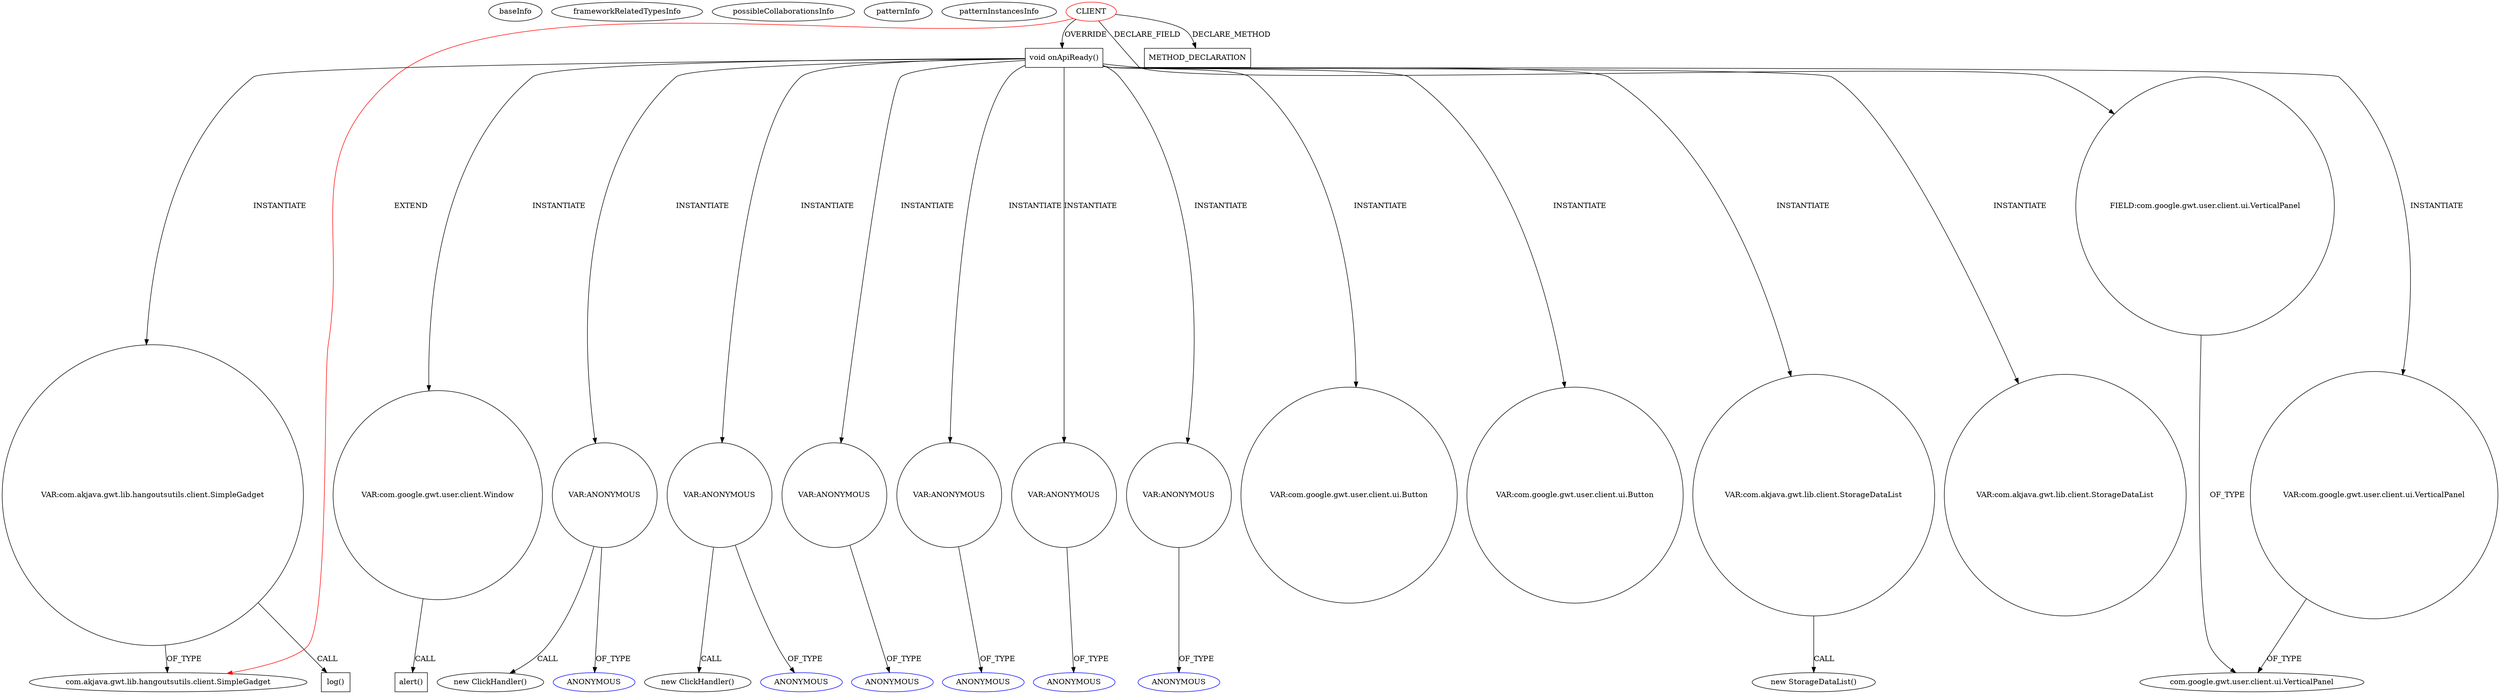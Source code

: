 digraph {
baseInfo[graphId=880,category="pattern",isAnonymous=false,possibleRelation=false]
frameworkRelatedTypesInfo[0="com.akjava.gwt.lib.hangoutsutils.client.SimpleGadget"]
possibleCollaborationsInfo[]
patternInfo[frequency=2.0,patternRootClient=0]
patternInstancesInfo[0="akjava-GWT-Hangouts~/akjava-GWT-Hangouts/GWT-Hangouts-master/apps/sound-player/src/com/akjava/gwt/hangout/soundplayer/client/HangoutSoundPlayer.java~HangoutSoundPlayer~561",1="akjava-GWT-Hangouts~/akjava-GWT-Hangouts/GWT-Hangouts-master/apps/easyoverlay/src/com/akjava/gwt/hangout/easyoverlay/client/EasyOverlay.java~EasyOverlay~492"]
1[label="com.akjava.gwt.lib.hangoutsutils.client.SimpleGadget",vertexType="FRAMEWORK_CLASS_TYPE",isFrameworkType=false]
45[label="VAR:com.akjava.gwt.lib.hangoutsutils.client.SimpleGadget",vertexType="VARIABLE_EXPRESION",isFrameworkType=false,shape=circle]
0[label="CLIENT",vertexType="ROOT_CLIENT_CLASS_DECLARATION",isFrameworkType=false,color=red]
4[label="FIELD:com.google.gwt.user.client.ui.VerticalPanel",vertexType="FIELD_DECLARATION",isFrameworkType=false,shape=circle]
46[label="log()",vertexType="INSIDE_CALL",isFrameworkType=false,shape=box]
328[label="METHOD_DECLARATION",vertexType="CLIENT_METHOD_DECLARATION",isFrameworkType=false,shape=box]
10[label="void onApiReady()",vertexType="OVERRIDING_METHOD_DECLARATION",isFrameworkType=false,shape=box]
3[label="com.google.gwt.user.client.ui.VerticalPanel",vertexType="FRAMEWORK_CLASS_TYPE",isFrameworkType=false]
206[label="VAR:com.google.gwt.user.client.Window",vertexType="VARIABLE_EXPRESION",isFrameworkType=false,shape=circle]
201[label="VAR:ANONYMOUS",vertexType="VARIABLE_EXPRESION",isFrameworkType=false,shape=circle]
200[label="new ClickHandler()",vertexType="CONSTRUCTOR_CALL",isFrameworkType=false]
246[label="VAR:ANONYMOUS",vertexType="VARIABLE_EXPRESION",isFrameworkType=false,shape=circle]
245[label="new ClickHandler()",vertexType="CONSTRUCTOR_CALL",isFrameworkType=false]
121[label="VAR:ANONYMOUS",vertexType="VARIABLE_EXPRESION",isFrameworkType=false,shape=circle]
105[label="VAR:ANONYMOUS",vertexType="VARIABLE_EXPRESION",isFrameworkType=false,shape=circle]
316[label="VAR:ANONYMOUS",vertexType="VARIABLE_EXPRESION",isFrameworkType=false,shape=circle]
38[label="VAR:ANONYMOUS",vertexType="VARIABLE_EXPRESION",isFrameworkType=false,shape=circle]
194[label="VAR:com.google.gwt.user.client.ui.Button",vertexType="VARIABLE_EXPRESION",isFrameworkType=false,shape=circle]
239[label="VAR:com.google.gwt.user.client.ui.Button",vertexType="VARIABLE_EXPRESION",isFrameworkType=false,shape=circle]
227[label="alert()",vertexType="INSIDE_CALL",isFrameworkType=false,shape=box]
39[label="ANONYMOUS",vertexType="REFERENCE_ANONYMOUS_DECLARATION",isFrameworkType=false,color=blue]
122[label="ANONYMOUS",vertexType="REFERENCE_ANONYMOUS_DECLARATION",isFrameworkType=false,color=blue]
202[label="ANONYMOUS",vertexType="REFERENCE_ANONYMOUS_DECLARATION",isFrameworkType=false,color=blue]
106[label="ANONYMOUS",vertexType="REFERENCE_ANONYMOUS_DECLARATION",isFrameworkType=false,color=blue]
247[label="ANONYMOUS",vertexType="REFERENCE_ANONYMOUS_DECLARATION",isFrameworkType=false,color=blue]
317[label="ANONYMOUS",vertexType="REFERENCE_ANONYMOUS_DECLARATION",isFrameworkType=false,color=blue]
12[label="VAR:com.akjava.gwt.lib.client.StorageDataList",vertexType="VARIABLE_EXPRESION",isFrameworkType=false,shape=circle]
11[label="new StorageDataList()",vertexType="CONSTRUCTOR_CALL",isFrameworkType=false]
219[label="VAR:com.akjava.gwt.lib.client.StorageDataList",vertexType="VARIABLE_EXPRESION",isFrameworkType=false,shape=circle]
49[label="VAR:com.google.gwt.user.client.ui.VerticalPanel",vertexType="VARIABLE_EXPRESION",isFrameworkType=false,shape=circle]
38->39[label="OF_TYPE"]
105->106[label="OF_TYPE"]
10->45[label="INSTANTIATE"]
10->12[label="INSTANTIATE"]
121->122[label="OF_TYPE"]
10->246[label="INSTANTIATE"]
246->247[label="OF_TYPE"]
201->200[label="CALL"]
0->1[label="EXTEND",color=red]
0->4[label="DECLARE_FIELD"]
10->38[label="INSTANTIATE"]
10->121[label="INSTANTIATE"]
10->194[label="INSTANTIATE"]
10->316[label="INSTANTIATE"]
0->328[label="DECLARE_METHOD"]
316->317[label="OF_TYPE"]
10->105[label="INSTANTIATE"]
201->202[label="OF_TYPE"]
45->1[label="OF_TYPE"]
10->239[label="INSTANTIATE"]
10->49[label="INSTANTIATE"]
4->3[label="OF_TYPE"]
10->201[label="INSTANTIATE"]
12->11[label="CALL"]
45->46[label="CALL"]
10->206[label="INSTANTIATE"]
49->3[label="OF_TYPE"]
206->227[label="CALL"]
0->10[label="OVERRIDE"]
10->219[label="INSTANTIATE"]
246->245[label="CALL"]
}
